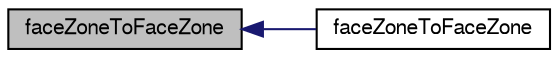digraph "faceZoneToFaceZone"
{
  bgcolor="transparent";
  edge [fontname="FreeSans",fontsize="10",labelfontname="FreeSans",labelfontsize="10"];
  node [fontname="FreeSans",fontsize="10",shape=record];
  rankdir="LR";
  Node1 [label="faceZoneToFaceZone",height=0.2,width=0.4,color="black", fillcolor="grey75", style="filled", fontcolor="black"];
  Node1 -> Node2 [dir="back",color="midnightblue",fontsize="10",style="solid",fontname="FreeSans"];
  Node2 [label="faceZoneToFaceZone",height=0.2,width=0.4,color="black",URL="$a25382.html#a878242e857669ff3aba8d4a614f7399d",tooltip="Construct from dictionary. "];
}
